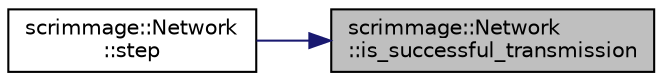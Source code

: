 digraph "scrimmage::Network::is_successful_transmission"
{
 // LATEX_PDF_SIZE
  edge [fontname="Helvetica",fontsize="10",labelfontname="Helvetica",labelfontsize="10"];
  node [fontname="Helvetica",fontsize="10",shape=record];
  rankdir="RL";
  Node1 [label="scrimmage::Network\l::is_successful_transmission",height=0.2,width=0.4,color="black", fillcolor="grey75", style="filled", fontcolor="black",tooltip=" "];
  Node1 -> Node2 [dir="back",color="midnightblue",fontsize="10",style="solid",fontname="Helvetica"];
  Node2 [label="scrimmage::Network\l::step",height=0.2,width=0.4,color="black", fillcolor="white", style="filled",URL="$classscrimmage_1_1Network.html#a2f8038f7d231ba3dcf0823cb0cab766a",tooltip=" "];
}
